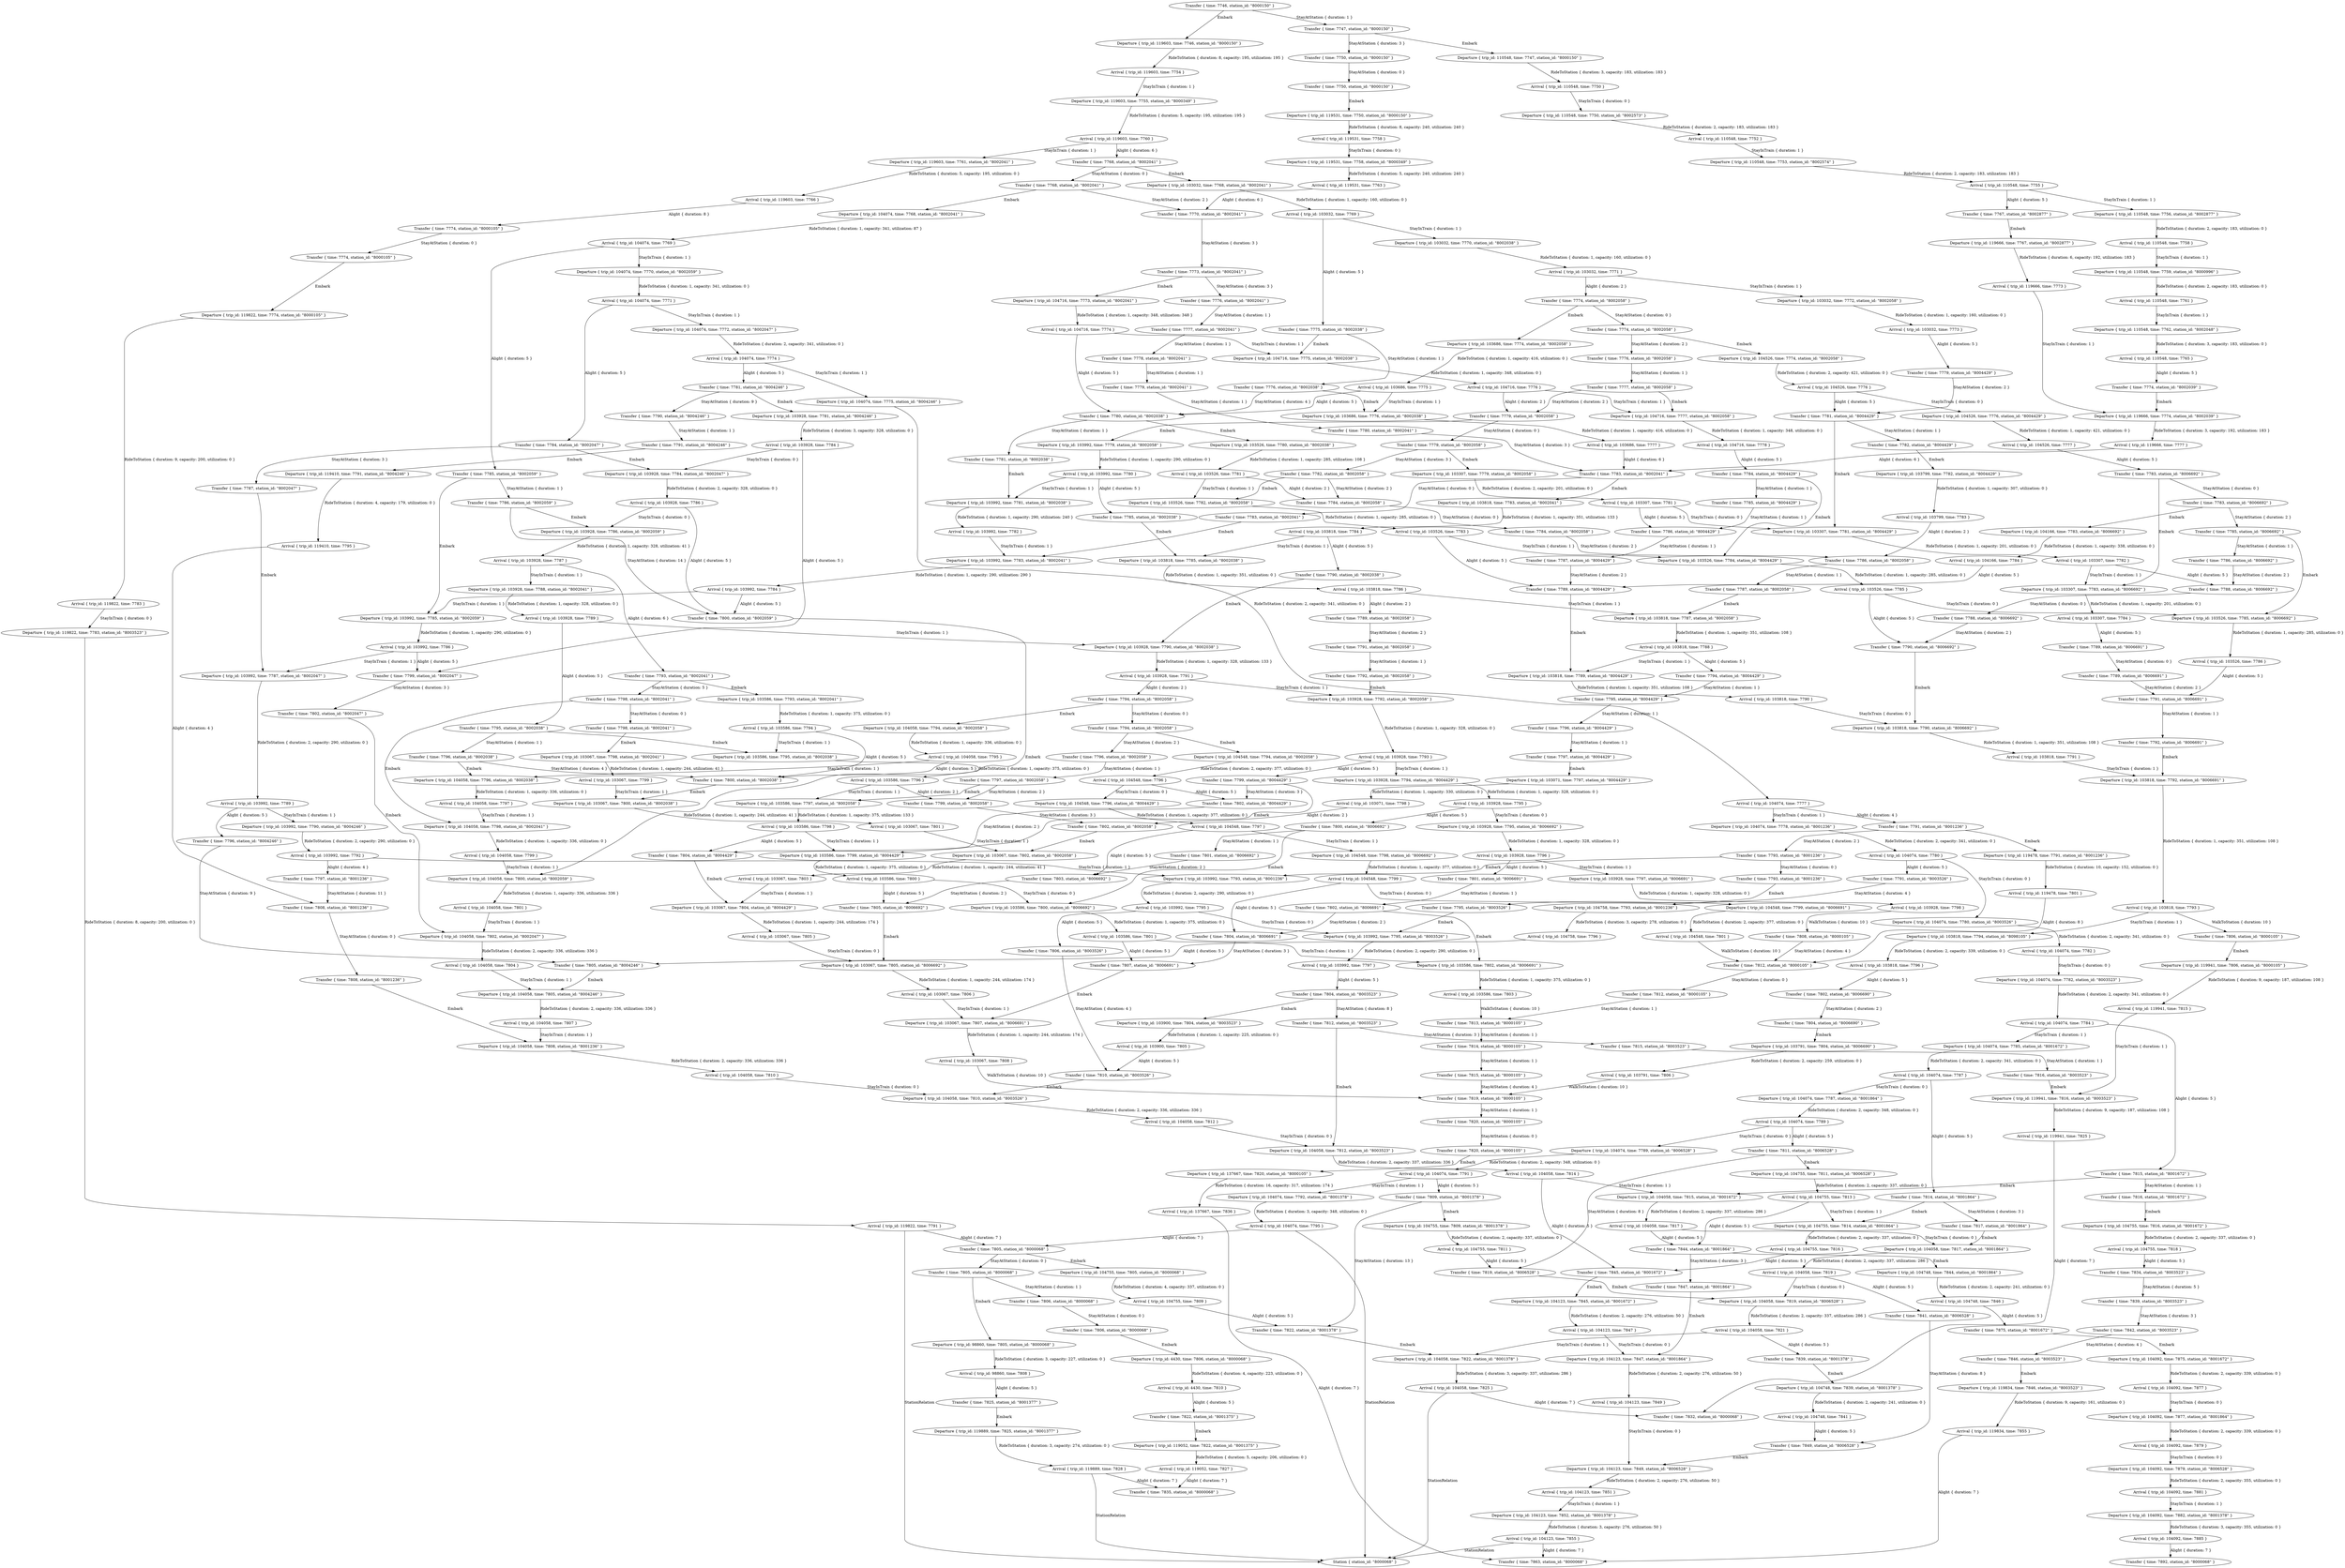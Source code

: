 digraph {
    0 [ label = "Transfer { time: 7746, station_id: \"8000150\" }" ]
    1 [ label = "Transfer { time: 7747, station_id: \"8000150\" }" ]
    2 [ label = "Transfer { time: 7750, station_id: \"8000150\" }" ]
    3 [ label = "Transfer { time: 7750, station_id: \"8000150\" }" ]
    4 [ label = "Departure { trip_id: 119531, time: 7750, station_id: \"8000150\" }" ]
    5 [ label = "Arrival { trip_id: 119531, time: 7758 }" ]
    6 [ label = "Departure { trip_id: 119531, time: 7758, station_id: \"8000349\" }" ]
    7 [ label = "Arrival { trip_id: 119531, time: 7763 }" ]
    8 [ label = "Transfer { time: 7770, station_id: \"8002041\" }" ]
    9 [ label = "Transfer { time: 7773, station_id: \"8002041\" }" ]
    10 [ label = "Departure { trip_id: 104716, time: 7773, station_id: \"8002041\" }" ]
    11 [ label = "Arrival { trip_id: 104716, time: 7774 }" ]
    12 [ label = "Transfer { time: 7780, station_id: \"8002038\" }" ]
    13 [ label = "Transfer { time: 7781, station_id: \"8002038\" }" ]
    14 [ label = "Departure { trip_id: 103992, time: 7781, station_id: \"8002038\" }" ]
    15 [ label = "Arrival { trip_id: 103992, time: 7782 }" ]
    16 [ label = "Departure { trip_id: 103992, time: 7783, station_id: \"8002041\" }" ]
    17 [ label = "Arrival { trip_id: 103992, time: 7784 }" ]
    18 [ label = "Transfer { time: 7800, station_id: \"8002059\" }" ]
    19 [ label = "Departure { trip_id: 104058, time: 7800, station_id: \"8002059\" }" ]
    20 [ label = "Arrival { trip_id: 104058, time: 7801 }" ]
    21 [ label = "Departure { trip_id: 104058, time: 7802, station_id: \"8002047\" }" ]
    22 [ label = "Arrival { trip_id: 104058, time: 7804 }" ]
    23 [ label = "Departure { trip_id: 104058, time: 7805, station_id: \"8004246\" }" ]
    24 [ label = "Arrival { trip_id: 104058, time: 7807 }" ]
    25 [ label = "Departure { trip_id: 104058, time: 7808, station_id: \"8001236\" }" ]
    26 [ label = "Arrival { trip_id: 104058, time: 7810 }" ]
    27 [ label = "Departure { trip_id: 104058, time: 7810, station_id: \"8003526\" }" ]
    28 [ label = "Arrival { trip_id: 104058, time: 7812 }" ]
    29 [ label = "Departure { trip_id: 104058, time: 7812, station_id: \"8003523\" }" ]
    30 [ label = "Arrival { trip_id: 104058, time: 7814 }" ]
    31 [ label = "Departure { trip_id: 104058, time: 7815, station_id: \"8001672\" }" ]
    32 [ label = "Arrival { trip_id: 104058, time: 7817 }" ]
    33 [ label = "Departure { trip_id: 104058, time: 7817, station_id: \"8001864\" }" ]
    34 [ label = "Arrival { trip_id: 104058, time: 7819 }" ]
    35 [ label = "Departure { trip_id: 104058, time: 7819, station_id: \"8006528\" }" ]
    36 [ label = "Arrival { trip_id: 104058, time: 7821 }" ]
    37 [ label = "Departure { trip_id: 104058, time: 7822, station_id: \"8001378\" }" ]
    38 [ label = "Arrival { trip_id: 104058, time: 7825 }" ]
    39 [ label = "Transfer { time: 7832, station_id: \"8000068\" }" ]
    40 [ label = "Departure { trip_id: 104716, time: 7775, station_id: \"8002038\" }" ]
    41 [ label = "Arrival { trip_id: 104716, time: 7776 }" ]
    42 [ label = "Transfer { time: 7779, station_id: \"8002058\" }" ]
    43 [ label = "Departure { trip_id: 103992, time: 7779, station_id: \"8002058\" }" ]
    44 [ label = "Arrival { trip_id: 103992, time: 7780 }" ]
    45 [ label = "Departure { trip_id: 110548, time: 7747, station_id: \"8000150\" }" ]
    46 [ label = "Arrival { trip_id: 110548, time: 7750 }" ]
    47 [ label = "Departure { trip_id: 110548, time: 7750, station_id: \"8002573\" }" ]
    48 [ label = "Arrival { trip_id: 110548, time: 7752 }" ]
    49 [ label = "Departure { trip_id: 110548, time: 7753, station_id: \"8002574\" }" ]
    50 [ label = "Arrival { trip_id: 110548, time: 7755 }" ]
    51 [ label = "Transfer { time: 7767, station_id: \"8002877\" }" ]
    52 [ label = "Departure { trip_id: 119666, time: 7767, station_id: \"8002877\" }" ]
    53 [ label = "Arrival { trip_id: 119666, time: 7773 }" ]
    54 [ label = "Departure { trip_id: 119666, time: 7774, station_id: \"8002039\" }" ]
    55 [ label = "Arrival { trip_id: 119666, time: 7777 }" ]
    56 [ label = "Transfer { time: 7783, station_id: \"8002041\" }" ]
    57 [ label = "Transfer { time: 7783, station_id: \"8002041\" }" ]
    58 [ label = "Transfer { time: 7845, station_id: \"8001672\" }" ]
    59 [ label = "Departure { trip_id: 104123, time: 7845, station_id: \"8001672\" }" ]
    60 [ label = "Arrival { trip_id: 104123, time: 7847 }" ]
    61 [ label = "Departure { trip_id: 104123, time: 7847, station_id: \"8001864\" }" ]
    62 [ label = "Arrival { trip_id: 104123, time: 7849 }" ]
    63 [ label = "Departure { trip_id: 104123, time: 7849, station_id: \"8006528\" }" ]
    64 [ label = "Arrival { trip_id: 104123, time: 7851 }" ]
    65 [ label = "Departure { trip_id: 104123, time: 7852, station_id: \"8001378\" }" ]
    66 [ label = "Arrival { trip_id: 104123, time: 7855 }" ]
    67 [ label = "Transfer { time: 7863, station_id: \"8000068\" }" ]
    68 [ label = "Station { station_id: \"8000068\" }" ]
    69 [ label = "Departure { trip_id: 103992, time: 7785, station_id: \"8002059\" }" ]
    70 [ label = "Arrival { trip_id: 103992, time: 7786 }" ]
    71 [ label = "Transfer { time: 7799, station_id: \"8002047\" }" ]
    72 [ label = "Transfer { time: 7802, station_id: \"8002047\" }" ]
    73 [ label = "Departure { trip_id: 103992, time: 7787, station_id: \"8002047\" }" ]
    74 [ label = "Arrival { trip_id: 103992, time: 7789 }" ]
    75 [ label = "Departure { trip_id: 103992, time: 7790, station_id: \"8004246\" }" ]
    76 [ label = "Arrival { trip_id: 103992, time: 7792 }" ]
    77 [ label = "Departure { trip_id: 103992, time: 7793, station_id: \"8001236\" }" ]
    78 [ label = "Arrival { trip_id: 103992, time: 7795 }" ]
    79 [ label = "Transfer { time: 7806, station_id: \"8003526\" }" ]
    80 [ label = "Transfer { time: 7810, station_id: \"8003526\" }" ]
    81 [ label = "Departure { trip_id: 103992, time: 7795, station_id: \"8003526\" }" ]
    82 [ label = "Arrival { trip_id: 103992, time: 7797 }" ]
    83 [ label = "Transfer { time: 7804, station_id: \"8003523\" }" ]
    84 [ label = "Transfer { time: 7812, station_id: \"8003523\" }" ]
    85 [ label = "Transfer { time: 7815, station_id: \"8003523\" }" ]
    86 [ label = "Transfer { time: 7816, station_id: \"8003523\" }" ]
    87 [ label = "Departure { trip_id: 119941, time: 7816, station_id: \"8003523\" }" ]
    88 [ label = "Arrival { trip_id: 119941, time: 7825 }" ]
    89 [ label = "Departure { trip_id: 103818, time: 7783, station_id: \"8002041\" }" ]
    90 [ label = "Arrival { trip_id: 103818, time: 7784 }" ]
    91 [ label = "Transfer { time: 7790, station_id: \"8002038\" }" ]
    92 [ label = "Departure { trip_id: 103928, time: 7790, station_id: \"8002038\" }" ]
    93 [ label = "Arrival { trip_id: 103928, time: 7791 }" ]
    94 [ label = "Transfer { time: 7794, station_id: \"8002058\" }" ]
    95 [ label = "Transfer { time: 7794, station_id: \"8002058\" }" ]
    96 [ label = "Transfer { time: 7796, station_id: \"8002058\" }" ]
    97 [ label = "Transfer { time: 7797, station_id: \"8002058\" }" ]
    98 [ label = "Departure { trip_id: 103586, time: 7797, station_id: \"8002058\" }" ]
    99 [ label = "Arrival { trip_id: 103586, time: 7798 }" ]
    100 [ label = "Transfer { time: 7804, station_id: \"8004429\" }" ]
    101 [ label = "Departure { trip_id: 103067, time: 7804, station_id: \"8004429\" }" ]
    102 [ label = "Arrival { trip_id: 103067, time: 7805 }" ]
    103 [ label = "Departure { trip_id: 103067, time: 7805, station_id: \"8006692\" }" ]
    104 [ label = "Arrival { trip_id: 103067, time: 7806 }" ]
    105 [ label = "Departure { trip_id: 103067, time: 7807, station_id: \"8006691\" }" ]
    106 [ label = "Arrival { trip_id: 103067, time: 7808 }" ]
    107 [ label = "Transfer { time: 7819, station_id: \"8000105\" }" ]
    108 [ label = "Transfer { time: 7820, station_id: \"8000105\" }" ]
    109 [ label = "Transfer { time: 7820, station_id: \"8000105\" }" ]
    110 [ label = "Departure { trip_id: 137667, time: 7820, station_id: \"8000105\" }" ]
    111 [ label = "Arrival { trip_id: 137667, time: 7836 }" ]
    112 [ label = "Departure { trip_id: 103586, time: 7799, station_id: \"8004429\" }" ]
    113 [ label = "Arrival { trip_id: 103586, time: 7800 }" ]
    114 [ label = "Departure { trip_id: 103586, time: 7800, station_id: \"8006692\" }" ]
    115 [ label = "Arrival { trip_id: 103586, time: 7801 }" ]
    116 [ label = "Transfer { time: 7807, station_id: \"8006691\" }" ]
    117 [ label = "Departure { trip_id: 104548, time: 7794, station_id: \"8002058\" }" ]
    118 [ label = "Arrival { trip_id: 104548, time: 7796 }" ]
    119 [ label = "Transfer { time: 7802, station_id: \"8004429\" }" ]
    120 [ label = "Departure { trip_id: 104548, time: 7796, station_id: \"8004429\" }" ]
    121 [ label = "Arrival { trip_id: 104548, time: 7797 }" ]
    122 [ label = "Transfer { time: 7803, station_id: \"8006692\" }" ]
    123 [ label = "Transfer { time: 7805, station_id: \"8006692\" }" ]
    124 [ label = "Departure { trip_id: 103928, time: 7792, station_id: \"8002058\" }" ]
    125 [ label = "Arrival { trip_id: 103928, time: 7793 }" ]
    126 [ label = "Transfer { time: 7799, station_id: \"8004429\" }" ]
    127 [ label = "Departure { trip_id: 103818, time: 7785, station_id: \"8002038\" }" ]
    128 [ label = "Arrival { trip_id: 103818, time: 7786 }" ]
    129 [ label = "Transfer { time: 7789, station_id: \"8002058\" }" ]
    130 [ label = "Transfer { time: 7791, station_id: \"8002058\" }" ]
    131 [ label = "Transfer { time: 7792, station_id: \"8002058\" }" ]
    132 [ label = "Departure { trip_id: 103818, time: 7787, station_id: \"8002058\" }" ]
    133 [ label = "Arrival { trip_id: 103818, time: 7788 }" ]
    134 [ label = "Transfer { time: 7794, station_id: \"8004429\" }" ]
    135 [ label = "Transfer { time: 7795, station_id: \"8004429\" }" ]
    136 [ label = "Transfer { time: 7796, station_id: \"8004429\" }" ]
    137 [ label = "Transfer { time: 7797, station_id: \"8004429\" }" ]
    138 [ label = "Departure { trip_id: 103071, time: 7797, station_id: \"8004429\" }" ]
    139 [ label = "Arrival { trip_id: 103071, time: 7798 }" ]
    140 [ label = "Transfer { time: 7802, station_id: \"8002058\" }" ]
    141 [ label = "Departure { trip_id: 103067, time: 7802, station_id: \"8002058\" }" ]
    142 [ label = "Arrival { trip_id: 103067, time: 7803 }" ]
    143 [ label = "Departure { trip_id: 103818, time: 7789, station_id: \"8004429\" }" ]
    144 [ label = "Arrival { trip_id: 103818, time: 7790 }" ]
    145 [ label = "Departure { trip_id: 103818, time: 7790, station_id: \"8006692\" }" ]
    146 [ label = "Arrival { trip_id: 103818, time: 7791 }" ]
    147 [ label = "Departure { trip_id: 103818, time: 7792, station_id: \"8006691\" }" ]
    148 [ label = "Arrival { trip_id: 103818, time: 7793 }" ]
    149 [ label = "Transfer { time: 7806, station_id: \"8000105\" }" ]
    150 [ label = "Departure { trip_id: 119941, time: 7806, station_id: \"8000105\" }" ]
    151 [ label = "Arrival { trip_id: 119941, time: 7815 }" ]
    152 [ label = "Departure { trip_id: 103818, time: 7794, station_id: \"8098105\" }" ]
    153 [ label = "Arrival { trip_id: 103818, time: 7796 }" ]
    154 [ label = "Transfer { time: 7802, station_id: \"8006690\" }" ]
    155 [ label = "Transfer { time: 7804, station_id: \"8006690\" }" ]
    156 [ label = "Departure { trip_id: 103791, time: 7804, station_id: \"8006690\" }" ]
    157 [ label = "Arrival { trip_id: 103791, time: 7806 }" ]
    158 [ label = "Departure { trip_id: 110548, time: 7756, station_id: \"8002877\" }" ]
    159 [ label = "Arrival { trip_id: 110548, time: 7758 }" ]
    160 [ label = "Departure { trip_id: 110548, time: 7759, station_id: \"8000996\" }" ]
    161 [ label = "Arrival { trip_id: 110548, time: 7761 }" ]
    162 [ label = "Departure { trip_id: 110548, time: 7762, station_id: \"8002048\" }" ]
    163 [ label = "Arrival { trip_id: 110548, time: 7765 }" ]
    164 [ label = "Transfer { time: 7774, station_id: \"8002039\" }" ]
    165 [ label = "Departure { trip_id: 119603, time: 7746, station_id: \"8000150\" }" ]
    166 [ label = "Arrival { trip_id: 119603, time: 7754 }" ]
    167 [ label = "Departure { trip_id: 119603, time: 7755, station_id: \"8000349\" }" ]
    168 [ label = "Arrival { trip_id: 119603, time: 7760 }" ]
    169 [ label = "Transfer { time: 7768, station_id: \"8002041\" }" ]
    170 [ label = "Transfer { time: 7768, station_id: \"8002041\" }" ]
    171 [ label = "Transfer { time: 7776, station_id: \"8002041\" }" ]
    172 [ label = "Transfer { time: 7777, station_id: \"8002041\" }" ]
    173 [ label = "Transfer { time: 7778, station_id: \"8002041\" }" ]
    174 [ label = "Transfer { time: 7779, station_id: \"8002041\" }" ]
    175 [ label = "Transfer { time: 7780, station_id: \"8002041\" }" ]
    176 [ label = "Departure { trip_id: 103526, time: 7780, station_id: \"8002038\" }" ]
    177 [ label = "Arrival { trip_id: 103526, time: 7781 }" ]
    178 [ label = "Transfer { time: 7784, station_id: \"8002058\" }" ]
    179 [ label = "Transfer { time: 7784, station_id: \"8002058\" }" ]
    180 [ label = "Transfer { time: 7786, station_id: \"8002058\" }" ]
    181 [ label = "Transfer { time: 7787, station_id: \"8002058\" }" ]
    182 [ label = "Departure { trip_id: 103526, time: 7782, station_id: \"8002058\" }" ]
    183 [ label = "Arrival { trip_id: 103526, time: 7783 }" ]
    184 [ label = "Transfer { time: 7789, station_id: \"8004429\" }" ]
    185 [ label = "Transfer { time: 7779, station_id: \"8002058\" }" ]
    186 [ label = "Transfer { time: 7782, station_id: \"8002058\" }" ]
    187 [ label = "Departure { trip_id: 103307, time: 7779, station_id: \"8002058\" }" ]
    188 [ label = "Arrival { trip_id: 103307, time: 7781 }" ]
    189 [ label = "Departure { trip_id: 103307, time: 7781, station_id: \"8004429\" }" ]
    190 [ label = "Arrival { trip_id: 103307, time: 7782 }" ]
    191 [ label = "Transfer { time: 7788, station_id: \"8006692\" }" ]
    192 [ label = "Transfer { time: 7788, station_id: \"8006692\" }" ]
    193 [ label = "Transfer { time: 7790, station_id: \"8006692\" }" ]
    194 [ label = "Departure { trip_id: 104074, time: 7768, station_id: \"8002041\" }" ]
    195 [ label = "Arrival { trip_id: 104074, time: 7769 }" ]
    196 [ label = "Transfer { time: 7785, station_id: \"8002059\" }" ]
    197 [ label = "Transfer { time: 7786, station_id: \"8002059\" }" ]
    198 [ label = "Departure { trip_id: 103928, time: 7786, station_id: \"8002059\" }" ]
    199 [ label = "Arrival { trip_id: 103928, time: 7787 }" ]
    200 [ label = "Transfer { time: 7793, station_id: \"8002041\" }" ]
    201 [ label = "Transfer { time: 7798, station_id: \"8002041\" }" ]
    202 [ label = "Transfer { time: 7798, station_id: \"8002041\" }" ]
    203 [ label = "Departure { trip_id: 103067, time: 7798, station_id: \"8002041\" }" ]
    204 [ label = "Arrival { trip_id: 103067, time: 7799 }" ]
    205 [ label = "Departure { trip_id: 103067, time: 7800, station_id: \"8002038\" }" ]
    206 [ label = "Arrival { trip_id: 103067, time: 7801 }" ]
    207 [ label = "Departure { trip_id: 104058, time: 7798, station_id: \"8002041\" }" ]
    208 [ label = "Arrival { trip_id: 104058, time: 7799 }" ]
    209 [ label = "Departure { trip_id: 103586, time: 7793, station_id: \"8002041\" }" ]
    210 [ label = "Arrival { trip_id: 103586, time: 7794 }" ]
    211 [ label = "Transfer { time: 7800, station_id: \"8002038\" }" ]
    212 [ label = "Departure { trip_id: 103586, time: 7795, station_id: \"8002038\" }" ]
    213 [ label = "Arrival { trip_id: 103586, time: 7796 }" ]
    214 [ label = "Transfer { time: 7799, station_id: \"8002058\" }" ]
    215 [ label = "Departure { trip_id: 103586, time: 7802, station_id: \"8006691\" }" ]
    216 [ label = "Arrival { trip_id: 103586, time: 7803 }" ]
    217 [ label = "Transfer { time: 7813, station_id: \"8000105\" }" ]
    218 [ label = "Transfer { time: 7814, station_id: \"8000105\" }" ]
    219 [ label = "Transfer { time: 7815, station_id: \"8000105\" }" ]
    220 [ label = "Departure { trip_id: 103928, time: 7788, station_id: \"8002041\" }" ]
    221 [ label = "Arrival { trip_id: 103928, time: 7789 }" ]
    222 [ label = "Transfer { time: 7795, station_id: \"8002038\" }" ]
    223 [ label = "Transfer { time: 7796, station_id: \"8002038\" }" ]
    224 [ label = "Departure { trip_id: 104058, time: 7796, station_id: \"8002038\" }" ]
    225 [ label = "Arrival { trip_id: 104058, time: 7797 }" ]
    226 [ label = "Departure { trip_id: 104548, time: 7798, station_id: \"8006692\" }" ]
    227 [ label = "Arrival { trip_id: 104548, time: 7799 }" ]
    228 [ label = "Transfer { time: 7804, station_id: \"8006691\" }" ]
    229 [ label = "Departure { trip_id: 104548, time: 7799, station_id: \"8006691\" }" ]
    230 [ label = "Arrival { trip_id: 104548, time: 7801 }" ]
    231 [ label = "Transfer { time: 7812, station_id: \"8000105\" }" ]
    232 [ label = "Transfer { time: 7812, station_id: \"8000105\" }" ]
    233 [ label = "Departure { trip_id: 104058, time: 7794, station_id: \"8002058\" }" ]
    234 [ label = "Arrival { trip_id: 104058, time: 7795 }" ]
    235 [ label = "Departure { trip_id: 103928, time: 7794, station_id: \"8004429\" }" ]
    236 [ label = "Arrival { trip_id: 103928, time: 7795 }" ]
    237 [ label = "Transfer { time: 7800, station_id: \"8006692\" }" ]
    238 [ label = "Transfer { time: 7801, station_id: \"8006692\" }" ]
    239 [ label = "Departure { trip_id: 103928, time: 7795, station_id: \"8006692\" }" ]
    240 [ label = "Arrival { trip_id: 103928, time: 7796 }" ]
    241 [ label = "Transfer { time: 7801, station_id: \"8006691\" }" ]
    242 [ label = "Transfer { time: 7802, station_id: \"8006691\" }" ]
    243 [ label = "Departure { trip_id: 103928, time: 7797, station_id: \"8006691\" }" ]
    244 [ label = "Arrival { trip_id: 103928, time: 7798 }" ]
    245 [ label = "Transfer { time: 7808, station_id: \"8000105\" }" ]
    246 [ label = "Transfer { time: 7844, station_id: \"8001864\" }" ]
    247 [ label = "Transfer { time: 7847, station_id: \"8001864\" }" ]
    248 [ label = "Transfer { time: 7796, station_id: \"8004246\" }" ]
    249 [ label = "Transfer { time: 7805, station_id: \"8004246\" }" ]
    250 [ label = "Transfer { time: 7797, station_id: \"8001236\" }" ]
    251 [ label = "Transfer { time: 7808, station_id: \"8001236\" }" ]
    252 [ label = "Transfer { time: 7808, station_id: \"8001236\" }" ]
    253 [ label = "Departure { trip_id: 103900, time: 7804, station_id: \"8003523\" }" ]
    254 [ label = "Arrival { trip_id: 103900, time: 7805 }" ]
    255 [ label = "Departure { trip_id: 104074, time: 7770, station_id: \"8002059\" }" ]
    256 [ label = "Arrival { trip_id: 104074, time: 7771 }" ]
    257 [ label = "Transfer { time: 7784, station_id: \"8002047\" }" ]
    258 [ label = "Transfer { time: 7787, station_id: \"8002047\" }" ]
    259 [ label = "Departure { trip_id: 103928, time: 7784, station_id: \"8002047\" }" ]
    260 [ label = "Arrival { trip_id: 103928, time: 7786 }" ]
    261 [ label = "Departure { trip_id: 104074, time: 7772, station_id: \"8002047\" }" ]
    262 [ label = "Arrival { trip_id: 104074, time: 7774 }" ]
    263 [ label = "Transfer { time: 7781, station_id: \"8004246\" }" ]
    264 [ label = "Transfer { time: 7790, station_id: \"8004246\" }" ]
    265 [ label = "Transfer { time: 7791, station_id: \"8004246\" }" ]
    266 [ label = "Departure { trip_id: 119410, time: 7791, station_id: \"8004246\" }" ]
    267 [ label = "Arrival { trip_id: 119410, time: 7795 }" ]
    268 [ label = "Departure { trip_id: 103928, time: 7781, station_id: \"8004246\" }" ]
    269 [ label = "Arrival { trip_id: 103928, time: 7784 }" ]
    270 [ label = "Departure { trip_id: 104074, time: 7775, station_id: \"8004246\" }" ]
    271 [ label = "Arrival { trip_id: 104074, time: 7777 }" ]
    272 [ label = "Transfer { time: 7791, station_id: \"8001236\" }" ]
    273 [ label = "Transfer { time: 7793, station_id: \"8001236\" }" ]
    274 [ label = "Transfer { time: 7793, station_id: \"8001236\" }" ]
    275 [ label = "Departure { trip_id: 104758, time: 7793, station_id: \"8001236\" }" ]
    276 [ label = "Arrival { trip_id: 104758, time: 7796 }" ]
    277 [ label = "Departure { trip_id: 119478, time: 7791, station_id: \"8001236\" }" ]
    278 [ label = "Arrival { trip_id: 119478, time: 7801 }" ]
    279 [ label = "Departure { trip_id: 104074, time: 7778, station_id: \"8001236\" }" ]
    280 [ label = "Arrival { trip_id: 104074, time: 7780 }" ]
    281 [ label = "Transfer { time: 7791, station_id: \"8003526\" }" ]
    282 [ label = "Transfer { time: 7795, station_id: \"8003526\" }" ]
    283 [ label = "Departure { trip_id: 104074, time: 7780, station_id: \"8003526\" }" ]
    284 [ label = "Arrival { trip_id: 104074, time: 7782 }" ]
    285 [ label = "Departure { trip_id: 104074, time: 7782, station_id: \"8003523\" }" ]
    286 [ label = "Arrival { trip_id: 104074, time: 7784 }" ]
    287 [ label = "Transfer { time: 7815, station_id: \"8001672\" }" ]
    288 [ label = "Transfer { time: 7816, station_id: \"8001672\" }" ]
    289 [ label = "Departure { trip_id: 104755, time: 7816, station_id: \"8001672\" }" ]
    290 [ label = "Arrival { trip_id: 104755, time: 7818 }" ]
    291 [ label = "Transfer { time: 7834, station_id: \"8003523\" }" ]
    292 [ label = "Transfer { time: 7839, station_id: \"8003523\" }" ]
    293 [ label = "Transfer { time: 7842, station_id: \"8003523\" }" ]
    294 [ label = "Transfer { time: 7846, station_id: \"8003523\" }" ]
    295 [ label = "Departure { trip_id: 119834, time: 7846, station_id: \"8003523\" }" ]
    296 [ label = "Arrival { trip_id: 119834, time: 7855 }" ]
    297 [ label = "Departure { trip_id: 104748, time: 7844, station_id: \"8001864\" }" ]
    298 [ label = "Arrival { trip_id: 104748, time: 7846 }" ]
    299 [ label = "Transfer { time: 7875, station_id: \"8001672\" }" ]
    300 [ label = "Departure { trip_id: 104092, time: 7875, station_id: \"8001672\" }" ]
    301 [ label = "Arrival { trip_id: 104092, time: 7877 }" ]
    302 [ label = "Departure { trip_id: 104092, time: 7877, station_id: \"8001864\" }" ]
    303 [ label = "Arrival { trip_id: 104092, time: 7879 }" ]
    304 [ label = "Departure { trip_id: 104092, time: 7879, station_id: \"8006528\" }" ]
    305 [ label = "Arrival { trip_id: 104092, time: 7881 }" ]
    306 [ label = "Departure { trip_id: 104092, time: 7882, station_id: \"8001378\" }" ]
    307 [ label = "Arrival { trip_id: 104092, time: 7885 }" ]
    308 [ label = "Transfer { time: 7892, station_id: \"8000068\" }" ]
    309 [ label = "Transfer { time: 7841, station_id: \"8006528\" }" ]
    310 [ label = "Transfer { time: 7849, station_id: \"8006528\" }" ]
    311 [ label = "Transfer { time: 7839, station_id: \"8001378\" }" ]
    312 [ label = "Departure { trip_id: 104748, time: 7839, station_id: \"8001378\" }" ]
    313 [ label = "Arrival { trip_id: 104748, time: 7841 }" ]
    314 [ label = "Departure { trip_id: 104074, time: 7785, station_id: \"8001672\" }" ]
    315 [ label = "Arrival { trip_id: 104074, time: 7787 }" ]
    316 [ label = "Transfer { time: 7814, station_id: \"8001864\" }" ]
    317 [ label = "Transfer { time: 7817, station_id: \"8001864\" }" ]
    318 [ label = "Departure { trip_id: 104755, time: 7814, station_id: \"8001864\" }" ]
    319 [ label = "Arrival { trip_id: 104755, time: 7816 }" ]
    320 [ label = "Departure { trip_id: 104074, time: 7787, station_id: \"8001864\" }" ]
    321 [ label = "Arrival { trip_id: 104074, time: 7789 }" ]
    322 [ label = "Transfer { time: 7811, station_id: \"8006528\" }" ]
    323 [ label = "Transfer { time: 7819, station_id: \"8006528\" }" ]
    324 [ label = "Departure { trip_id: 104755, time: 7811, station_id: \"8006528\" }" ]
    325 [ label = "Arrival { trip_id: 104755, time: 7813 }" ]
    326 [ label = "Departure { trip_id: 104074, time: 7789, station_id: \"8006528\" }" ]
    327 [ label = "Arrival { trip_id: 104074, time: 7791 }" ]
    328 [ label = "Transfer { time: 7809, station_id: \"8001378\" }" ]
    329 [ label = "Transfer { time: 7822, station_id: \"8001378\" }" ]
    330 [ label = "Departure { trip_id: 104755, time: 7809, station_id: \"8001378\" }" ]
    331 [ label = "Arrival { trip_id: 104755, time: 7811 }" ]
    332 [ label = "Departure { trip_id: 104074, time: 7792, station_id: \"8001378\" }" ]
    333 [ label = "Arrival { trip_id: 104074, time: 7795 }" ]
    334 [ label = "Transfer { time: 7805, station_id: \"8000068\" }" ]
    335 [ label = "Transfer { time: 7805, station_id: \"8000068\" }" ]
    336 [ label = "Departure { trip_id: 98860, time: 7805, station_id: \"8000068\" }" ]
    337 [ label = "Arrival { trip_id: 98860, time: 7808 }" ]
    338 [ label = "Transfer { time: 7825, station_id: \"8001377\" }" ]
    339 [ label = "Departure { trip_id: 119889, time: 7825, station_id: \"8001377\" }" ]
    340 [ label = "Arrival { trip_id: 119889, time: 7828 }" ]
    341 [ label = "Transfer { time: 7835, station_id: \"8000068\" }" ]
    342 [ label = "Departure { trip_id: 104755, time: 7805, station_id: \"8000068\" }" ]
    343 [ label = "Arrival { trip_id: 104755, time: 7809 }" ]
    344 [ label = "Departure { trip_id: 103032, time: 7768, station_id: \"8002041\" }" ]
    345 [ label = "Arrival { trip_id: 103032, time: 7769 }" ]
    346 [ label = "Transfer { time: 7775, station_id: \"8002038\" }" ]
    347 [ label = "Transfer { time: 7776, station_id: \"8002038\" }" ]
    348 [ label = "Departure { trip_id: 103686, time: 7776, station_id: \"8002038\" }" ]
    349 [ label = "Arrival { trip_id: 103686, time: 7777 }" ]
    350 [ label = "Departure { trip_id: 103526, time: 7784, station_id: \"8004429\" }" ]
    351 [ label = "Arrival { trip_id: 103526, time: 7785 }" ]
    352 [ label = "Departure { trip_id: 103526, time: 7785, station_id: \"8006692\" }" ]
    353 [ label = "Arrival { trip_id: 103526, time: 7786 }" ]
    354 [ label = "Transfer { time: 7791, station_id: \"8006691\" }" ]
    355 [ label = "Transfer { time: 7792, station_id: \"8006691\" }" ]
    356 [ label = "Transfer { time: 7786, station_id: \"8004429\" }" ]
    357 [ label = "Transfer { time: 7787, station_id: \"8004429\" }" ]
    358 [ label = "Departure { trip_id: 103307, time: 7783, station_id: \"8006692\" }" ]
    359 [ label = "Arrival { trip_id: 103307, time: 7784 }" ]
    360 [ label = "Transfer { time: 7789, station_id: \"8006691\" }" ]
    361 [ label = "Transfer { time: 7789, station_id: \"8006691\" }" ]
    362 [ label = "Transfer { time: 7785, station_id: \"8002038\" }" ]
    363 [ label = "Departure { trip_id: 104716, time: 7777, station_id: \"8002058\" }" ]
    364 [ label = "Arrival { trip_id: 104716, time: 7778 }" ]
    365 [ label = "Transfer { time: 7784, station_id: \"8004429\" }" ]
    366 [ label = "Transfer { time: 7785, station_id: \"8004429\" }" ]
    367 [ label = "Departure { trip_id: 103032, time: 7770, station_id: \"8002038\" }" ]
    368 [ label = "Arrival { trip_id: 103032, time: 7771 }" ]
    369 [ label = "Transfer { time: 7774, station_id: \"8002058\" }" ]
    370 [ label = "Transfer { time: 7774, station_id: \"8002058\" }" ]
    371 [ label = "Transfer { time: 7776, station_id: \"8002058\" }" ]
    372 [ label = "Transfer { time: 7777, station_id: \"8002058\" }" ]
    373 [ label = "Departure { trip_id: 104526, time: 7774, station_id: \"8002058\" }" ]
    374 [ label = "Arrival { trip_id: 104526, time: 7776 }" ]
    375 [ label = "Transfer { time: 7781, station_id: \"8004429\" }" ]
    376 [ label = "Transfer { time: 7782, station_id: \"8004429\" }" ]
    377 [ label = "Departure { trip_id: 103799, time: 7782, station_id: \"8004429\" }" ]
    378 [ label = "Arrival { trip_id: 103799, time: 7783 }" ]
    379 [ label = "Departure { trip_id: 104526, time: 7776, station_id: \"8004429\" }" ]
    380 [ label = "Arrival { trip_id: 104526, time: 7777 }" ]
    381 [ label = "Transfer { time: 7783, station_id: \"8006692\" }" ]
    382 [ label = "Transfer { time: 7783, station_id: \"8006692\" }" ]
    383 [ label = "Transfer { time: 7785, station_id: \"8006692\" }" ]
    384 [ label = "Transfer { time: 7786, station_id: \"8006692\" }" ]
    385 [ label = "Departure { trip_id: 104166, time: 7783, station_id: \"8006692\" }" ]
    386 [ label = "Arrival { trip_id: 104166, time: 7784 }" ]
    387 [ label = "Departure { trip_id: 103686, time: 7774, station_id: \"8002058\" }" ]
    388 [ label = "Arrival { trip_id: 103686, time: 7775 }" ]
    389 [ label = "Departure { trip_id: 103032, time: 7772, station_id: \"8002058\" }" ]
    390 [ label = "Arrival { trip_id: 103032, time: 7773 }" ]
    391 [ label = "Transfer { time: 7779, station_id: \"8004429\" }" ]
    392 [ label = "Departure { trip_id: 119603, time: 7761, station_id: \"8002041\" }" ]
    393 [ label = "Arrival { trip_id: 119603, time: 7766 }" ]
    394 [ label = "Transfer { time: 7774, station_id: \"8000105\" }" ]
    395 [ label = "Transfer { time: 7774, station_id: \"8000105\" }" ]
    396 [ label = "Departure { trip_id: 119822, time: 7774, station_id: \"8000105\" }" ]
    397 [ label = "Arrival { trip_id: 119822, time: 7783 }" ]
    398 [ label = "Departure { trip_id: 119822, time: 7783, station_id: \"8003523\" }" ]
    399 [ label = "Arrival { trip_id: 119822, time: 7791 }" ]
    400 [ label = "Transfer { time: 7806, station_id: \"8000068\" }" ]
    401 [ label = "Transfer { time: 7806, station_id: \"8000068\" }" ]
    402 [ label = "Departure { trip_id: 4430, time: 7806, station_id: \"8000068\" }" ]
    403 [ label = "Arrival { trip_id: 4430, time: 7810 }" ]
    404 [ label = "Transfer { time: 7822, station_id: \"8001375\" }" ]
    405 [ label = "Departure { trip_id: 119052, time: 7822, station_id: \"8001375\" }" ]
    406 [ label = "Arrival { trip_id: 119052, time: 7827 }" ]
    0 -> 1 [ label = "StayAtStation { duration: 1 }" ]
    1 -> 2 [ label = "StayAtStation { duration: 3 }" ]
    2 -> 3 [ label = "StayAtStation { duration: 0 }" ]
    3 -> 4 [ label = "Embark" ]
    4 -> 5 [ label = "RideToStation { duration: 8, capacity: 240, utilization: 240 }" ]
    5 -> 6 [ label = "StayInTrain { duration: 0 }" ]
    6 -> 7 [ label = "RideToStation { duration: 5, capacity: 240, utilization: 240 }" ]
    7 -> 8 [ label = "Alight { duration: 6 }" ]
    8 -> 9 [ label = "StayAtStation { duration: 3 }" ]
    9 -> 10 [ label = "Embark" ]
    10 -> 11 [ label = "RideToStation { duration: 1, capacity: 348, utilization: 348 }" ]
    11 -> 12 [ label = "Alight { duration: 5 }" ]
    12 -> 13 [ label = "StayAtStation { duration: 1 }" ]
    13 -> 14 [ label = "Embark" ]
    14 -> 15 [ label = "RideToStation { duration: 1, capacity: 290, utilization: 240 }" ]
    15 -> 16 [ label = "StayInTrain { duration: 1 }" ]
    16 -> 17 [ label = "RideToStation { duration: 1, capacity: 290, utilization: 290 }" ]
    17 -> 18 [ label = "Alight { duration: 5 }" ]
    18 -> 19 [ label = "Embark" ]
    19 -> 20 [ label = "RideToStation { duration: 1, capacity: 336, utilization: 336 }" ]
    20 -> 21 [ label = "StayInTrain { duration: 1 }" ]
    21 -> 22 [ label = "RideToStation { duration: 2, capacity: 336, utilization: 336 }" ]
    22 -> 23 [ label = "StayInTrain { duration: 1 }" ]
    23 -> 24 [ label = "RideToStation { duration: 2, capacity: 336, utilization: 336 }" ]
    24 -> 25 [ label = "StayInTrain { duration: 1 }" ]
    25 -> 26 [ label = "RideToStation { duration: 2, capacity: 336, utilization: 336 }" ]
    26 -> 27 [ label = "StayInTrain { duration: 0 }" ]
    27 -> 28 [ label = "RideToStation { duration: 2, capacity: 336, utilization: 336 }" ]
    28 -> 29 [ label = "StayInTrain { duration: 0 }" ]
    29 -> 30 [ label = "RideToStation { duration: 2, capacity: 337, utilization: 336 }" ]
    30 -> 31 [ label = "StayInTrain { duration: 1 }" ]
    31 -> 32 [ label = "RideToStation { duration: 2, capacity: 337, utilization: 286 }" ]
    32 -> 33 [ label = "StayInTrain { duration: 0 }" ]
    33 -> 34 [ label = "RideToStation { duration: 2, capacity: 337, utilization: 286 }" ]
    34 -> 35 [ label = "StayInTrain { duration: 0 }" ]
    35 -> 36 [ label = "RideToStation { duration: 2, capacity: 337, utilization: 286 }" ]
    36 -> 37 [ label = "StayInTrain { duration: 1 }" ]
    37 -> 38 [ label = "RideToStation { duration: 3, capacity: 337, utilization: 286 }" ]
    38 -> 39 [ label = "Alight { duration: 7 }" ]
    11 -> 40 [ label = "StayInTrain { duration: 1 }" ]
    40 -> 41 [ label = "RideToStation { duration: 1, capacity: 348, utilization: 0 }" ]
    41 -> 42 [ label = "Alight { duration: 2 }" ]
    42 -> 43 [ label = "Embark" ]
    43 -> 44 [ label = "RideToStation { duration: 1, capacity: 290, utilization: 0 }" ]
    44 -> 14 [ label = "StayInTrain { duration: 1 }" ]
    1 -> 45 [ label = "Embark" ]
    45 -> 46 [ label = "RideToStation { duration: 3, capacity: 183, utilization: 183 }" ]
    46 -> 47 [ label = "StayInTrain { duration: 0 }" ]
    47 -> 48 [ label = "RideToStation { duration: 2, capacity: 183, utilization: 183 }" ]
    48 -> 49 [ label = "StayInTrain { duration: 1 }" ]
    49 -> 50 [ label = "RideToStation { duration: 2, capacity: 183, utilization: 183 }" ]
    50 -> 51 [ label = "Alight { duration: 5 }" ]
    51 -> 52 [ label = "Embark" ]
    52 -> 53 [ label = "RideToStation { duration: 6, capacity: 192, utilization: 183 }" ]
    53 -> 54 [ label = "StayInTrain { duration: 1 }" ]
    54 -> 55 [ label = "RideToStation { duration: 3, capacity: 192, utilization: 183 }" ]
    55 -> 56 [ label = "Alight { duration: 6 }" ]
    56 -> 57 [ label = "StayAtStation { duration: 0 }" ]
    57 -> 16 [ label = "Embark" ]
    30 -> 58 [ label = "Alight { duration: 5 }" ]
    58 -> 59 [ label = "Embark" ]
    59 -> 60 [ label = "RideToStation { duration: 2, capacity: 276, utilization: 50 }" ]
    60 -> 61 [ label = "StayInTrain { duration: 0 }" ]
    61 -> 62 [ label = "RideToStation { duration: 2, capacity: 276, utilization: 50 }" ]
    62 -> 63 [ label = "StayInTrain { duration: 0 }" ]
    63 -> 64 [ label = "RideToStation { duration: 2, capacity: 276, utilization: 50 }" ]
    64 -> 65 [ label = "StayInTrain { duration: 1 }" ]
    65 -> 66 [ label = "RideToStation { duration: 3, capacity: 276, utilization: 50 }" ]
    66 -> 67 [ label = "Alight { duration: 7 }" ]
    38 -> 68 [ label = "StationRelation" ]
    17 -> 69 [ label = "StayInTrain { duration: 1 }" ]
    69 -> 70 [ label = "RideToStation { duration: 1, capacity: 290, utilization: 0 }" ]
    70 -> 71 [ label = "Alight { duration: 5 }" ]
    71 -> 72 [ label = "StayAtStation { duration: 3 }" ]
    72 -> 21 [ label = "Embark" ]
    70 -> 73 [ label = "StayInTrain { duration: 1 }" ]
    73 -> 74 [ label = "RideToStation { duration: 2, capacity: 290, utilization: 0 }" ]
    74 -> 75 [ label = "StayInTrain { duration: 1 }" ]
    75 -> 76 [ label = "RideToStation { duration: 2, capacity: 290, utilization: 0 }" ]
    76 -> 77 [ label = "StayInTrain { duration: 1 }" ]
    77 -> 78 [ label = "RideToStation { duration: 2, capacity: 290, utilization: 0 }" ]
    78 -> 79 [ label = "Alight { duration: 5 }" ]
    79 -> 80 [ label = "StayAtStation { duration: 4 }" ]
    80 -> 27 [ label = "Embark" ]
    78 -> 81 [ label = "StayInTrain { duration: 0 }" ]
    81 -> 82 [ label = "RideToStation { duration: 2, capacity: 290, utilization: 0 }" ]
    82 -> 83 [ label = "Alight { duration: 5 }" ]
    83 -> 84 [ label = "StayAtStation { duration: 8 }" ]
    84 -> 85 [ label = "StayAtStation { duration: 3 }" ]
    85 -> 86 [ label = "StayAtStation { duration: 1 }" ]
    86 -> 87 [ label = "Embark" ]
    87 -> 88 [ label = "RideToStation { duration: 9, capacity: 187, utilization: 108 }" ]
    88 -> 39 [ label = "Alight { duration: 7 }" ]
    56 -> 89 [ label = "Embark" ]
    89 -> 90 [ label = "RideToStation { duration: 1, capacity: 351, utilization: 133 }" ]
    90 -> 91 [ label = "Alight { duration: 5 }" ]
    91 -> 92 [ label = "Embark" ]
    92 -> 93 [ label = "RideToStation { duration: 1, capacity: 328, utilization: 133 }" ]
    93 -> 94 [ label = "Alight { duration: 2 }" ]
    94 -> 95 [ label = "StayAtStation { duration: 0 }" ]
    95 -> 96 [ label = "StayAtStation { duration: 2 }" ]
    96 -> 97 [ label = "StayAtStation { duration: 1 }" ]
    97 -> 98 [ label = "Embark" ]
    98 -> 99 [ label = "RideToStation { duration: 1, capacity: 375, utilization: 133 }" ]
    99 -> 100 [ label = "Alight { duration: 5 }" ]
    100 -> 101 [ label = "Embark" ]
    101 -> 102 [ label = "RideToStation { duration: 1, capacity: 244, utilization: 174 }" ]
    102 -> 103 [ label = "StayInTrain { duration: 0 }" ]
    103 -> 104 [ label = "RideToStation { duration: 1, capacity: 244, utilization: 174 }" ]
    104 -> 105 [ label = "StayInTrain { duration: 1 }" ]
    105 -> 106 [ label = "RideToStation { duration: 1, capacity: 244, utilization: 174 }" ]
    106 -> 107 [ label = "WalkToStation { duration: 10 }" ]
    107 -> 108 [ label = "StayAtStation { duration: 1 }" ]
    108 -> 109 [ label = "StayAtStation { duration: 0 }" ]
    109 -> 110 [ label = "Embark" ]
    110 -> 111 [ label = "RideToStation { duration: 16, capacity: 317, utilization: 174 }" ]
    111 -> 67 [ label = "Alight { duration: 7 }" ]
    99 -> 112 [ label = "StayInTrain { duration: 1 }" ]
    112 -> 113 [ label = "RideToStation { duration: 1, capacity: 375, utilization: 0 }" ]
    113 -> 114 [ label = "StayInTrain { duration: 0 }" ]
    114 -> 115 [ label = "RideToStation { duration: 1, capacity: 375, utilization: 0 }" ]
    115 -> 116 [ label = "Alight { duration: 5 }" ]
    116 -> 105 [ label = "Embark" ]
    95 -> 117 [ label = "Embark" ]
    117 -> 118 [ label = "RideToStation { duration: 2, capacity: 377, utilization: 0 }" ]
    118 -> 119 [ label = "Alight { duration: 5 }" ]
    119 -> 100 [ label = "StayAtStation { duration: 2 }" ]
    118 -> 120 [ label = "StayInTrain { duration: 0 }" ]
    120 -> 121 [ label = "RideToStation { duration: 1, capacity: 377, utilization: 0 }" ]
    121 -> 122 [ label = "Alight { duration: 5 }" ]
    122 -> 123 [ label = "StayAtStation { duration: 2 }" ]
    123 -> 103 [ label = "Embark" ]
    93 -> 124 [ label = "StayInTrain { duration: 1 }" ]
    124 -> 125 [ label = "RideToStation { duration: 1, capacity: 328, utilization: 0 }" ]
    125 -> 126 [ label = "Alight { duration: 5 }" ]
    126 -> 112 [ label = "Embark" ]
    90 -> 127 [ label = "StayInTrain { duration: 1 }" ]
    127 -> 128 [ label = "RideToStation { duration: 1, capacity: 351, utilization: 0 }" ]
    128 -> 129 [ label = "Alight { duration: 2 }" ]
    129 -> 130 [ label = "StayAtStation { duration: 2 }" ]
    130 -> 131 [ label = "StayAtStation { duration: 1 }" ]
    131 -> 124 [ label = "Embark" ]
    128 -> 132 [ label = "StayInTrain { duration: 1 }" ]
    132 -> 133 [ label = "RideToStation { duration: 1, capacity: 351, utilization: 108 }" ]
    133 -> 134 [ label = "Alight { duration: 5 }" ]
    134 -> 135 [ label = "StayAtStation { duration: 1 }" ]
    135 -> 136 [ label = "StayAtStation { duration: 1 }" ]
    136 -> 137 [ label = "StayAtStation { duration: 1 }" ]
    137 -> 138 [ label = "Embark" ]
    138 -> 139 [ label = "RideToStation { duration: 1, capacity: 330, utilization: 0 }" ]
    139 -> 140 [ label = "Alight { duration: 2 }" ]
    140 -> 141 [ label = "Embark" ]
    141 -> 142 [ label = "RideToStation { duration: 1, capacity: 244, utilization: 41 }" ]
    142 -> 101 [ label = "StayInTrain { duration: 1 }" ]
    133 -> 143 [ label = "StayInTrain { duration: 1 }" ]
    143 -> 144 [ label = "RideToStation { duration: 1, capacity: 351, utilization: 108 }" ]
    144 -> 145 [ label = "StayInTrain { duration: 0 }" ]
    145 -> 146 [ label = "RideToStation { duration: 1, capacity: 351, utilization: 108 }" ]
    146 -> 147 [ label = "StayInTrain { duration: 1 }" ]
    147 -> 148 [ label = "RideToStation { duration: 1, capacity: 351, utilization: 108 }" ]
    148 -> 149 [ label = "WalkToStation { duration: 10 }" ]
    149 -> 150 [ label = "Embark" ]
    150 -> 151 [ label = "RideToStation { duration: 9, capacity: 187, utilization: 108 }" ]
    151 -> 87 [ label = "StayInTrain { duration: 1 }" ]
    148 -> 152 [ label = "StayInTrain { duration: 1 }" ]
    152 -> 153 [ label = "RideToStation { duration: 2, capacity: 339, utilization: 0 }" ]
    153 -> 154 [ label = "Alight { duration: 5 }" ]
    154 -> 155 [ label = "StayAtStation { duration: 2 }" ]
    155 -> 156 [ label = "Embark" ]
    156 -> 157 [ label = "RideToStation { duration: 2, capacity: 259, utilization: 0 }" ]
    157 -> 107 [ label = "WalkToStation { duration: 10 }" ]
    50 -> 158 [ label = "StayInTrain { duration: 1 }" ]
    158 -> 159 [ label = "RideToStation { duration: 2, capacity: 183, utilization: 0 }" ]
    159 -> 160 [ label = "StayInTrain { duration: 1 }" ]
    160 -> 161 [ label = "RideToStation { duration: 2, capacity: 183, utilization: 0 }" ]
    161 -> 162 [ label = "StayInTrain { duration: 1 }" ]
    162 -> 163 [ label = "RideToStation { duration: 3, capacity: 183, utilization: 0 }" ]
    163 -> 164 [ label = "Alight { duration: 5 }" ]
    164 -> 54 [ label = "Embark" ]
    0 -> 165 [ label = "Embark" ]
    165 -> 166 [ label = "RideToStation { duration: 8, capacity: 195, utilization: 195 }" ]
    166 -> 167 [ label = "StayInTrain { duration: 1 }" ]
    167 -> 168 [ label = "RideToStation { duration: 5, capacity: 195, utilization: 195 }" ]
    168 -> 169 [ label = "Alight { duration: 6 }" ]
    169 -> 170 [ label = "StayAtStation { duration: 0 }" ]
    170 -> 8 [ label = "StayAtStation { duration: 2 }" ]
    9 -> 171 [ label = "StayAtStation { duration: 3 }" ]
    171 -> 172 [ label = "StayAtStation { duration: 1 }" ]
    172 -> 173 [ label = "StayAtStation { duration: 1 }" ]
    173 -> 174 [ label = "StayAtStation { duration: 1 }" ]
    174 -> 175 [ label = "StayAtStation { duration: 1 }" ]
    175 -> 56 [ label = "StayAtStation { duration: 3 }" ]
    12 -> 176 [ label = "Embark" ]
    176 -> 177 [ label = "RideToStation { duration: 1, capacity: 285, utilization: 108 }" ]
    177 -> 178 [ label = "Alight { duration: 2 }" ]
    178 -> 179 [ label = "StayAtStation { duration: 0 }" ]
    179 -> 180 [ label = "StayAtStation { duration: 2 }" ]
    180 -> 181 [ label = "StayAtStation { duration: 1 }" ]
    181 -> 132 [ label = "Embark" ]
    177 -> 182 [ label = "StayInTrain { duration: 1 }" ]
    182 -> 183 [ label = "RideToStation { duration: 1, capacity: 285, utilization: 0 }" ]
    183 -> 184 [ label = "Alight { duration: 5 }" ]
    184 -> 143 [ label = "Embark" ]
    42 -> 185 [ label = "StayAtStation { duration: 0 }" ]
    185 -> 186 [ label = "StayAtStation { duration: 3 }" ]
    186 -> 182 [ label = "Embark" ]
    185 -> 187 [ label = "Embark" ]
    187 -> 188 [ label = "RideToStation { duration: 2, capacity: 201, utilization: 0 }" ]
    188 -> 189 [ label = "StayInTrain { duration: 0 }" ]
    189 -> 190 [ label = "RideToStation { duration: 1, capacity: 201, utilization: 0 }" ]
    190 -> 191 [ label = "Alight { duration: 5 }" ]
    191 -> 192 [ label = "StayAtStation { duration: 0 }" ]
    192 -> 193 [ label = "StayAtStation { duration: 2 }" ]
    193 -> 145 [ label = "Embark" ]
    170 -> 194 [ label = "Embark" ]
    194 -> 195 [ label = "RideToStation { duration: 1, capacity: 341, utilization: 87 }" ]
    195 -> 196 [ label = "Alight { duration: 5 }" ]
    196 -> 197 [ label = "StayAtStation { duration: 1 }" ]
    197 -> 18 [ label = "StayAtStation { duration: 14 }" ]
    197 -> 198 [ label = "Embark" ]
    198 -> 199 [ label = "RideToStation { duration: 1, capacity: 328, utilization: 41 }" ]
    199 -> 200 [ label = "Alight { duration: 6 }" ]
    200 -> 201 [ label = "StayAtStation { duration: 5 }" ]
    201 -> 202 [ label = "StayAtStation { duration: 0 }" ]
    202 -> 203 [ label = "Embark" ]
    203 -> 204 [ label = "RideToStation { duration: 1, capacity: 244, utilization: 41 }" ]
    204 -> 205 [ label = "StayInTrain { duration: 1 }" ]
    205 -> 206 [ label = "RideToStation { duration: 1, capacity: 244, utilization: 41 }" ]
    206 -> 141 [ label = "StayInTrain { duration: 1 }" ]
    201 -> 207 [ label = "Embark" ]
    207 -> 208 [ label = "RideToStation { duration: 1, capacity: 336, utilization: 0 }" ]
    208 -> 19 [ label = "StayInTrain { duration: 1 }" ]
    200 -> 209 [ label = "Embark" ]
    209 -> 210 [ label = "RideToStation { duration: 1, capacity: 375, utilization: 0 }" ]
    210 -> 211 [ label = "Alight { duration: 5 }" ]
    211 -> 205 [ label = "Embark" ]
    210 -> 212 [ label = "StayInTrain { duration: 1 }" ]
    212 -> 213 [ label = "RideToStation { duration: 1, capacity: 375, utilization: 0 }" ]
    213 -> 214 [ label = "Alight { duration: 2 }" ]
    214 -> 140 [ label = "StayAtStation { duration: 3 }" ]
    213 -> 98 [ label = "StayInTrain { duration: 1 }" ]
    113 -> 123 [ label = "Alight { duration: 5 }" ]
    115 -> 215 [ label = "StayInTrain { duration: 1 }" ]
    215 -> 216 [ label = "RideToStation { duration: 1, capacity: 375, utilization: 0 }" ]
    216 -> 217 [ label = "WalkToStation { duration: 10 }" ]
    217 -> 218 [ label = "StayAtStation { duration: 1 }" ]
    218 -> 219 [ label = "StayAtStation { duration: 1 }" ]
    219 -> 107 [ label = "StayAtStation { duration: 4 }" ]
    199 -> 220 [ label = "StayInTrain { duration: 1 }" ]
    220 -> 221 [ label = "RideToStation { duration: 1, capacity: 328, utilization: 0 }" ]
    221 -> 222 [ label = "Alight { duration: 5 }" ]
    222 -> 223 [ label = "StayAtStation { duration: 1 }" ]
    223 -> 211 [ label = "StayAtStation { duration: 4 }" ]
    223 -> 224 [ label = "Embark" ]
    224 -> 225 [ label = "RideToStation { duration: 1, capacity: 336, utilization: 0 }" ]
    225 -> 207 [ label = "StayInTrain { duration: 1 }" ]
    222 -> 212 [ label = "Embark" ]
    221 -> 92 [ label = "StayInTrain { duration: 1 }" ]
    97 -> 214 [ label = "StayAtStation { duration: 2 }" ]
    121 -> 226 [ label = "StayInTrain { duration: 1 }" ]
    226 -> 227 [ label = "RideToStation { duration: 1, capacity: 377, utilization: 0 }" ]
    227 -> 228 [ label = "Alight { duration: 5 }" ]
    228 -> 116 [ label = "StayAtStation { duration: 3 }" ]
    227 -> 229 [ label = "StayInTrain { duration: 0 }" ]
    229 -> 230 [ label = "RideToStation { duration: 2, capacity: 377, utilization: 0 }" ]
    230 -> 231 [ label = "WalkToStation { duration: 10 }" ]
    231 -> 232 [ label = "StayAtStation { duration: 0 }" ]
    232 -> 217 [ label = "StayAtStation { duration: 1 }" ]
    94 -> 233 [ label = "Embark" ]
    233 -> 234 [ label = "RideToStation { duration: 1, capacity: 336, utilization: 0 }" ]
    234 -> 211 [ label = "Alight { duration: 5 }" ]
    234 -> 224 [ label = "StayInTrain { duration: 1 }" ]
    126 -> 119 [ label = "StayAtStation { duration: 3 }" ]
    125 -> 235 [ label = "StayInTrain { duration: 1 }" ]
    235 -> 236 [ label = "RideToStation { duration: 1, capacity: 328, utilization: 0 }" ]
    236 -> 237 [ label = "Alight { duration: 5 }" ]
    237 -> 238 [ label = "StayAtStation { duration: 1 }" ]
    238 -> 122 [ label = "StayAtStation { duration: 2 }" ]
    237 -> 114 [ label = "Embark" ]
    236 -> 239 [ label = "StayInTrain { duration: 0 }" ]
    239 -> 240 [ label = "RideToStation { duration: 1, capacity: 328, utilization: 0 }" ]
    240 -> 241 [ label = "Alight { duration: 5 }" ]
    241 -> 242 [ label = "StayAtStation { duration: 1 }" ]
    242 -> 228 [ label = "StayAtStation { duration: 2 }" ]
    242 -> 215 [ label = "Embark" ]
    240 -> 243 [ label = "StayInTrain { duration: 1 }" ]
    243 -> 244 [ label = "RideToStation { duration: 1, capacity: 328, utilization: 0 }" ]
    244 -> 245 [ label = "WalkToStation { duration: 10 }" ]
    245 -> 231 [ label = "StayAtStation { duration: 4 }" ]
    196 -> 69 [ label = "Embark" ]
    66 -> 68 [ label = "StationRelation" ]
    32 -> 246 [ label = "Alight { duration: 5 }" ]
    246 -> 247 [ label = "StayAtStation { duration: 3 }" ]
    247 -> 61 [ label = "Embark" ]
    74 -> 248 [ label = "Alight { duration: 5 }" ]
    248 -> 249 [ label = "StayAtStation { duration: 9 }" ]
    249 -> 23 [ label = "Embark" ]
    76 -> 250 [ label = "Alight { duration: 4 }" ]
    250 -> 251 [ label = "StayAtStation { duration: 11 }" ]
    251 -> 252 [ label = "StayAtStation { duration: 0 }" ]
    252 -> 25 [ label = "Embark" ]
    84 -> 29 [ label = "Embark" ]
    83 -> 253 [ label = "Embark" ]
    253 -> 254 [ label = "RideToStation { duration: 1, capacity: 225, utilization: 0 }" ]
    254 -> 80 [ label = "Alight { duration: 5 }" ]
    195 -> 255 [ label = "StayInTrain { duration: 1 }" ]
    255 -> 256 [ label = "RideToStation { duration: 1, capacity: 341, utilization: 0 }" ]
    256 -> 257 [ label = "Alight { duration: 5 }" ]
    257 -> 258 [ label = "StayAtStation { duration: 3 }" ]
    258 -> 73 [ label = "Embark" ]
    257 -> 259 [ label = "Embark" ]
    259 -> 260 [ label = "RideToStation { duration: 2, capacity: 328, utilization: 0 }" ]
    260 -> 18 [ label = "Alight { duration: 5 }" ]
    260 -> 198 [ label = "StayInTrain { duration: 0 }" ]
    256 -> 261 [ label = "StayInTrain { duration: 1 }" ]
    261 -> 262 [ label = "RideToStation { duration: 2, capacity: 341, utilization: 0 }" ]
    262 -> 263 [ label = "Alight { duration: 5 }" ]
    263 -> 264 [ label = "StayAtStation { duration: 9 }" ]
    264 -> 265 [ label = "StayAtStation { duration: 1 }" ]
    265 -> 266 [ label = "Embark" ]
    266 -> 267 [ label = "RideToStation { duration: 4, capacity: 179, utilization: 0 }" ]
    267 -> 251 [ label = "Alight { duration: 4 }" ]
    263 -> 268 [ label = "Embark" ]
    268 -> 269 [ label = "RideToStation { duration: 3, capacity: 328, utilization: 0 }" ]
    269 -> 71 [ label = "Alight { duration: 5 }" ]
    269 -> 259 [ label = "StayInTrain { duration: 0 }" ]
    262 -> 270 [ label = "StayInTrain { duration: 1 }" ]
    270 -> 271 [ label = "RideToStation { duration: 2, capacity: 341, utilization: 0 }" ]
    271 -> 272 [ label = "Alight { duration: 4 }" ]
    272 -> 273 [ label = "StayAtStation { duration: 2 }" ]
    273 -> 274 [ label = "StayAtStation { duration: 0 }" ]
    274 -> 275 [ label = "Embark" ]
    275 -> 276 [ label = "RideToStation { duration: 3, capacity: 278, utilization: 0 }" ]
    276 -> 249 [ label = "Alight { duration: 5 }" ]
    273 -> 77 [ label = "Embark" ]
    272 -> 277 [ label = "Embark" ]
    277 -> 278 [ label = "RideToStation { duration: 10, capacity: 152, utilization: 0 }" ]
    278 -> 231 [ label = "Alight { duration: 8 }" ]
    271 -> 279 [ label = "StayInTrain { duration: 1 }" ]
    279 -> 280 [ label = "RideToStation { duration: 2, capacity: 341, utilization: 0 }" ]
    280 -> 281 [ label = "Alight { duration: 5 }" ]
    281 -> 282 [ label = "StayAtStation { duration: 4 }" ]
    282 -> 81 [ label = "Embark" ]
    280 -> 283 [ label = "StayInTrain { duration: 0 }" ]
    283 -> 284 [ label = "RideToStation { duration: 2, capacity: 341, utilization: 0 }" ]
    284 -> 285 [ label = "StayInTrain { duration: 0 }" ]
    285 -> 286 [ label = "RideToStation { duration: 2, capacity: 341, utilization: 0 }" ]
    286 -> 287 [ label = "Alight { duration: 5 }" ]
    287 -> 288 [ label = "StayAtStation { duration: 1 }" ]
    288 -> 289 [ label = "Embark" ]
    289 -> 290 [ label = "RideToStation { duration: 2, capacity: 337, utilization: 0 }" ]
    290 -> 291 [ label = "Alight { duration: 5 }" ]
    291 -> 292 [ label = "StayAtStation { duration: 5 }" ]
    292 -> 293 [ label = "StayAtStation { duration: 3 }" ]
    293 -> 294 [ label = "StayAtStation { duration: 4 }" ]
    294 -> 295 [ label = "Embark" ]
    295 -> 296 [ label = "RideToStation { duration: 9, capacity: 161, utilization: 0 }" ]
    296 -> 67 [ label = "Alight { duration: 7 }" ]
    287 -> 31 [ label = "Embark" ]
    246 -> 297 [ label = "Embark" ]
    297 -> 298 [ label = "RideToStation { duration: 2, capacity: 241, utilization: 0 }" ]
    298 -> 299 [ label = "Alight { duration: 5 }" ]
    299 -> 300 [ label = "Embark" ]
    300 -> 301 [ label = "RideToStation { duration: 2, capacity: 339, utilization: 0 }" ]
    301 -> 302 [ label = "StayInTrain { duration: 0 }" ]
    302 -> 303 [ label = "RideToStation { duration: 2, capacity: 339, utilization: 0 }" ]
    303 -> 304 [ label = "StayInTrain { duration: 0 }" ]
    304 -> 305 [ label = "RideToStation { duration: 2, capacity: 355, utilization: 0 }" ]
    305 -> 306 [ label = "StayInTrain { duration: 1 }" ]
    306 -> 307 [ label = "RideToStation { duration: 3, capacity: 355, utilization: 0 }" ]
    307 -> 308 [ label = "Alight { duration: 7 }" ]
    34 -> 309 [ label = "Alight { duration: 5 }" ]
    309 -> 310 [ label = "StayAtStation { duration: 8 }" ]
    310 -> 63 [ label = "Embark" ]
    36 -> 311 [ label = "Alight { duration: 5 }" ]
    311 -> 312 [ label = "Embark" ]
    312 -> 313 [ label = "RideToStation { duration: 2, capacity: 241, utilization: 0 }" ]
    313 -> 310 [ label = "Alight { duration: 5 }" ]
    286 -> 314 [ label = "StayInTrain { duration: 1 }" ]
    314 -> 315 [ label = "RideToStation { duration: 2, capacity: 341, utilization: 0 }" ]
    315 -> 316 [ label = "Alight { duration: 5 }" ]
    316 -> 317 [ label = "StayAtStation { duration: 3 }" ]
    317 -> 33 [ label = "Embark" ]
    316 -> 318 [ label = "Embark" ]
    318 -> 319 [ label = "RideToStation { duration: 2, capacity: 337, utilization: 0 }" ]
    319 -> 58 [ label = "Alight { duration: 5 }" ]
    315 -> 320 [ label = "StayInTrain { duration: 0 }" ]
    320 -> 321 [ label = "RideToStation { duration: 2, capacity: 348, utilization: 0 }" ]
    321 -> 322 [ label = "Alight { duration: 5 }" ]
    322 -> 323 [ label = "StayAtStation { duration: 8 }" ]
    323 -> 35 [ label = "Embark" ]
    322 -> 324 [ label = "Embark" ]
    324 -> 325 [ label = "RideToStation { duration: 2, capacity: 337, utilization: 0 }" ]
    325 -> 246 [ label = "Alight { duration: 5 }" ]
    325 -> 318 [ label = "StayInTrain { duration: 1 }" ]
    321 -> 326 [ label = "StayInTrain { duration: 0 }" ]
    326 -> 327 [ label = "RideToStation { duration: 2, capacity: 348, utilization: 0 }" ]
    327 -> 328 [ label = "Alight { duration: 5 }" ]
    328 -> 329 [ label = "StayAtStation { duration: 13 }" ]
    329 -> 37 [ label = "Embark" ]
    328 -> 330 [ label = "Embark" ]
    330 -> 331 [ label = "RideToStation { duration: 2, capacity: 337, utilization: 0 }" ]
    331 -> 323 [ label = "Alight { duration: 5 }" ]
    327 -> 332 [ label = "StayInTrain { duration: 1 }" ]
    332 -> 333 [ label = "RideToStation { duration: 3, capacity: 348, utilization: 0 }" ]
    333 -> 334 [ label = "Alight { duration: 7 }" ]
    334 -> 335 [ label = "StayAtStation { duration: 0 }" ]
    335 -> 336 [ label = "Embark" ]
    336 -> 337 [ label = "RideToStation { duration: 3, capacity: 227, utilization: 0 }" ]
    337 -> 338 [ label = "Alight { duration: 5 }" ]
    338 -> 339 [ label = "Embark" ]
    339 -> 340 [ label = "RideToStation { duration: 3, capacity: 274, utilization: 0 }" ]
    340 -> 341 [ label = "Alight { duration: 7 }" ]
    334 -> 342 [ label = "Embark" ]
    342 -> 343 [ label = "RideToStation { duration: 4, capacity: 337, utilization: 0 }" ]
    343 -> 329 [ label = "Alight { duration: 5 }" ]
    333 -> 68 [ label = "StationRelation" ]
    169 -> 344 [ label = "Embark" ]
    344 -> 345 [ label = "RideToStation { duration: 1, capacity: 160, utilization: 0 }" ]
    345 -> 346 [ label = "Alight { duration: 5 }" ]
    346 -> 347 [ label = "StayAtStation { duration: 1 }" ]
    347 -> 12 [ label = "StayAtStation { duration: 4 }" ]
    347 -> 348 [ label = "Embark" ]
    348 -> 349 [ label = "RideToStation { duration: 1, capacity: 416, utilization: 0 }" ]
    349 -> 56 [ label = "Alight { duration: 6 }" ]
    346 -> 40 [ label = "Embark" ]
    186 -> 178 [ label = "StayAtStation { duration: 2 }" ]
    183 -> 350 [ label = "StayInTrain { duration: 1 }" ]
    350 -> 351 [ label = "RideToStation { duration: 1, capacity: 285, utilization: 0 }" ]
    351 -> 193 [ label = "Alight { duration: 5 }" ]
    351 -> 352 [ label = "StayInTrain { duration: 0 }" ]
    352 -> 353 [ label = "RideToStation { duration: 1, capacity: 285, utilization: 0 }" ]
    353 -> 354 [ label = "Alight { duration: 5 }" ]
    354 -> 355 [ label = "StayAtStation { duration: 1 }" ]
    355 -> 147 [ label = "Embark" ]
    188 -> 356 [ label = "Alight { duration: 5 }" ]
    356 -> 357 [ label = "StayAtStation { duration: 1 }" ]
    357 -> 184 [ label = "StayAtStation { duration: 2 }" ]
    190 -> 358 [ label = "StayInTrain { duration: 1 }" ]
    358 -> 359 [ label = "RideToStation { duration: 1, capacity: 201, utilization: 0 }" ]
    359 -> 360 [ label = "Alight { duration: 5 }" ]
    360 -> 361 [ label = "StayAtStation { duration: 0 }" ]
    361 -> 354 [ label = "StayAtStation { duration: 2 }" ]
    44 -> 362 [ label = "Alight { duration: 5 }" ]
    362 -> 127 [ label = "Embark" ]
    41 -> 363 [ label = "StayInTrain { duration: 1 }" ]
    363 -> 364 [ label = "RideToStation { duration: 1, capacity: 348, utilization: 0 }" ]
    364 -> 365 [ label = "Alight { duration: 5 }" ]
    365 -> 366 [ label = "StayAtStation { duration: 1 }" ]
    366 -> 356 [ label = "StayAtStation { duration: 1 }" ]
    365 -> 350 [ label = "Embark" ]
    345 -> 367 [ label = "StayInTrain { duration: 1 }" ]
    367 -> 368 [ label = "RideToStation { duration: 1, capacity: 160, utilization: 0 }" ]
    368 -> 369 [ label = "Alight { duration: 2 }" ]
    369 -> 370 [ label = "StayAtStation { duration: 0 }" ]
    370 -> 371 [ label = "StayAtStation { duration: 2 }" ]
    371 -> 372 [ label = "StayAtStation { duration: 1 }" ]
    372 -> 42 [ label = "StayAtStation { duration: 2 }" ]
    372 -> 363 [ label = "Embark" ]
    370 -> 373 [ label = "Embark" ]
    373 -> 374 [ label = "RideToStation { duration: 2, capacity: 421, utilization: 0 }" ]
    374 -> 375 [ label = "Alight { duration: 5 }" ]
    375 -> 376 [ label = "StayAtStation { duration: 1 }" ]
    376 -> 377 [ label = "Embark" ]
    377 -> 378 [ label = "RideToStation { duration: 1, capacity: 307, utilization: 0 }" ]
    378 -> 180 [ label = "Alight { duration: 2 }" ]
    375 -> 189 [ label = "Embark" ]
    374 -> 379 [ label = "StayInTrain { duration: 0 }" ]
    379 -> 380 [ label = "RideToStation { duration: 1, capacity: 421, utilization: 0 }" ]
    380 -> 381 [ label = "Alight { duration: 5 }" ]
    381 -> 382 [ label = "StayAtStation { duration: 0 }" ]
    382 -> 383 [ label = "StayAtStation { duration: 2 }" ]
    383 -> 384 [ label = "StayAtStation { duration: 1 }" ]
    384 -> 191 [ label = "StayAtStation { duration: 2 }" ]
    383 -> 352 [ label = "Embark" ]
    382 -> 385 [ label = "Embark" ]
    385 -> 386 [ label = "RideToStation { duration: 1, capacity: 338, utilization: 0 }" ]
    386 -> 184 [ label = "Alight { duration: 5 }" ]
    381 -> 358 [ label = "Embark" ]
    369 -> 387 [ label = "Embark" ]
    387 -> 388 [ label = "RideToStation { duration: 1, capacity: 416, utilization: 0 }" ]
    388 -> 12 [ label = "Alight { duration: 5 }" ]
    388 -> 348 [ label = "StayInTrain { duration: 1 }" ]
    368 -> 389 [ label = "StayInTrain { duration: 1 }" ]
    389 -> 390 [ label = "RideToStation { duration: 1, capacity: 160, utilization: 0 }" ]
    390 -> 391 [ label = "Alight { duration: 5 }" ]
    391 -> 375 [ label = "StayAtStation { duration: 2 }" ]
    168 -> 392 [ label = "StayInTrain { duration: 1 }" ]
    392 -> 393 [ label = "RideToStation { duration: 5, capacity: 195, utilization: 0 }" ]
    393 -> 394 [ label = "Alight { duration: 8 }" ]
    394 -> 395 [ label = "StayAtStation { duration: 0 }" ]
    395 -> 396 [ label = "Embark" ]
    396 -> 397 [ label = "RideToStation { duration: 9, capacity: 200, utilization: 0 }" ]
    397 -> 398 [ label = "StayInTrain { duration: 0 }" ]
    398 -> 399 [ label = "RideToStation { duration: 8, capacity: 200, utilization: 0 }" ]
    399 -> 334 [ label = "Alight { duration: 7 }" ]
    335 -> 400 [ label = "StayAtStation { duration: 1 }" ]
    400 -> 401 [ label = "StayAtStation { duration: 0 }" ]
    401 -> 402 [ label = "Embark" ]
    402 -> 403 [ label = "RideToStation { duration: 4, capacity: 223, utilization: 0 }" ]
    403 -> 404 [ label = "Alight { duration: 5 }" ]
    404 -> 405 [ label = "Embark" ]
    405 -> 406 [ label = "RideToStation { duration: 5, capacity: 206, utilization: 0 }" ]
    406 -> 341 [ label = "Alight { duration: 7 }" ]
    340 -> 68 [ label = "StationRelation" ]
    399 -> 68 [ label = "StationRelation" ]
}
